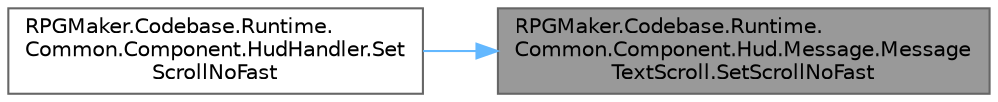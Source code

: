 digraph "RPGMaker.Codebase.Runtime.Common.Component.Hud.Message.MessageTextScroll.SetScrollNoFast"
{
 // LATEX_PDF_SIZE
  bgcolor="transparent";
  edge [fontname=Helvetica,fontsize=10,labelfontname=Helvetica,labelfontsize=10];
  node [fontname=Helvetica,fontsize=10,shape=box,height=0.2,width=0.4];
  rankdir="RL";
  Node1 [id="Node000001",label="RPGMaker.Codebase.Runtime.\lCommon.Component.Hud.Message.Message\lTextScroll.SetScrollNoFast",height=0.2,width=0.4,color="gray40", fillcolor="grey60", style="filled", fontcolor="black",tooltip="😁 スクロール速いではない設定"];
  Node1 -> Node2 [id="edge1_Node000001_Node000002",dir="back",color="steelblue1",style="solid",tooltip=" "];
  Node2 [id="Node000002",label="RPGMaker.Codebase.Runtime.\lCommon.Component.HudHandler.Set\lScrollNoFast",height=0.2,width=0.4,color="grey40", fillcolor="white", style="filled",URL="$d4/ddb/class_r_p_g_maker_1_1_codebase_1_1_runtime_1_1_common_1_1_component_1_1_hud_handler.html#afca0ec1e170c2ecf264017d2d97ae0a6",tooltip="😁 スクロール速いでない設定"];
}
